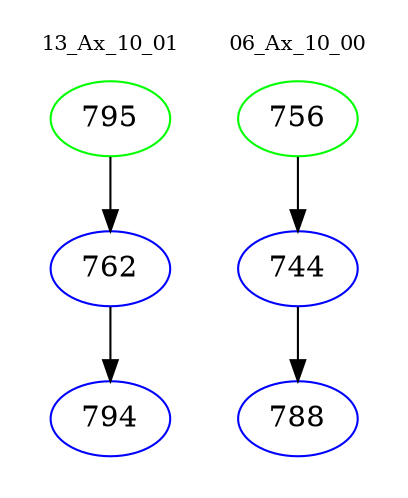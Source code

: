 digraph{
subgraph cluster_0 {
color = white
label = "13_Ax_10_01";
fontsize=10;
T0_795 [label="795", color="green"]
T0_795 -> T0_762 [color="black"]
T0_762 [label="762", color="blue"]
T0_762 -> T0_794 [color="black"]
T0_794 [label="794", color="blue"]
}
subgraph cluster_1 {
color = white
label = "06_Ax_10_00";
fontsize=10;
T1_756 [label="756", color="green"]
T1_756 -> T1_744 [color="black"]
T1_744 [label="744", color="blue"]
T1_744 -> T1_788 [color="black"]
T1_788 [label="788", color="blue"]
}
}
